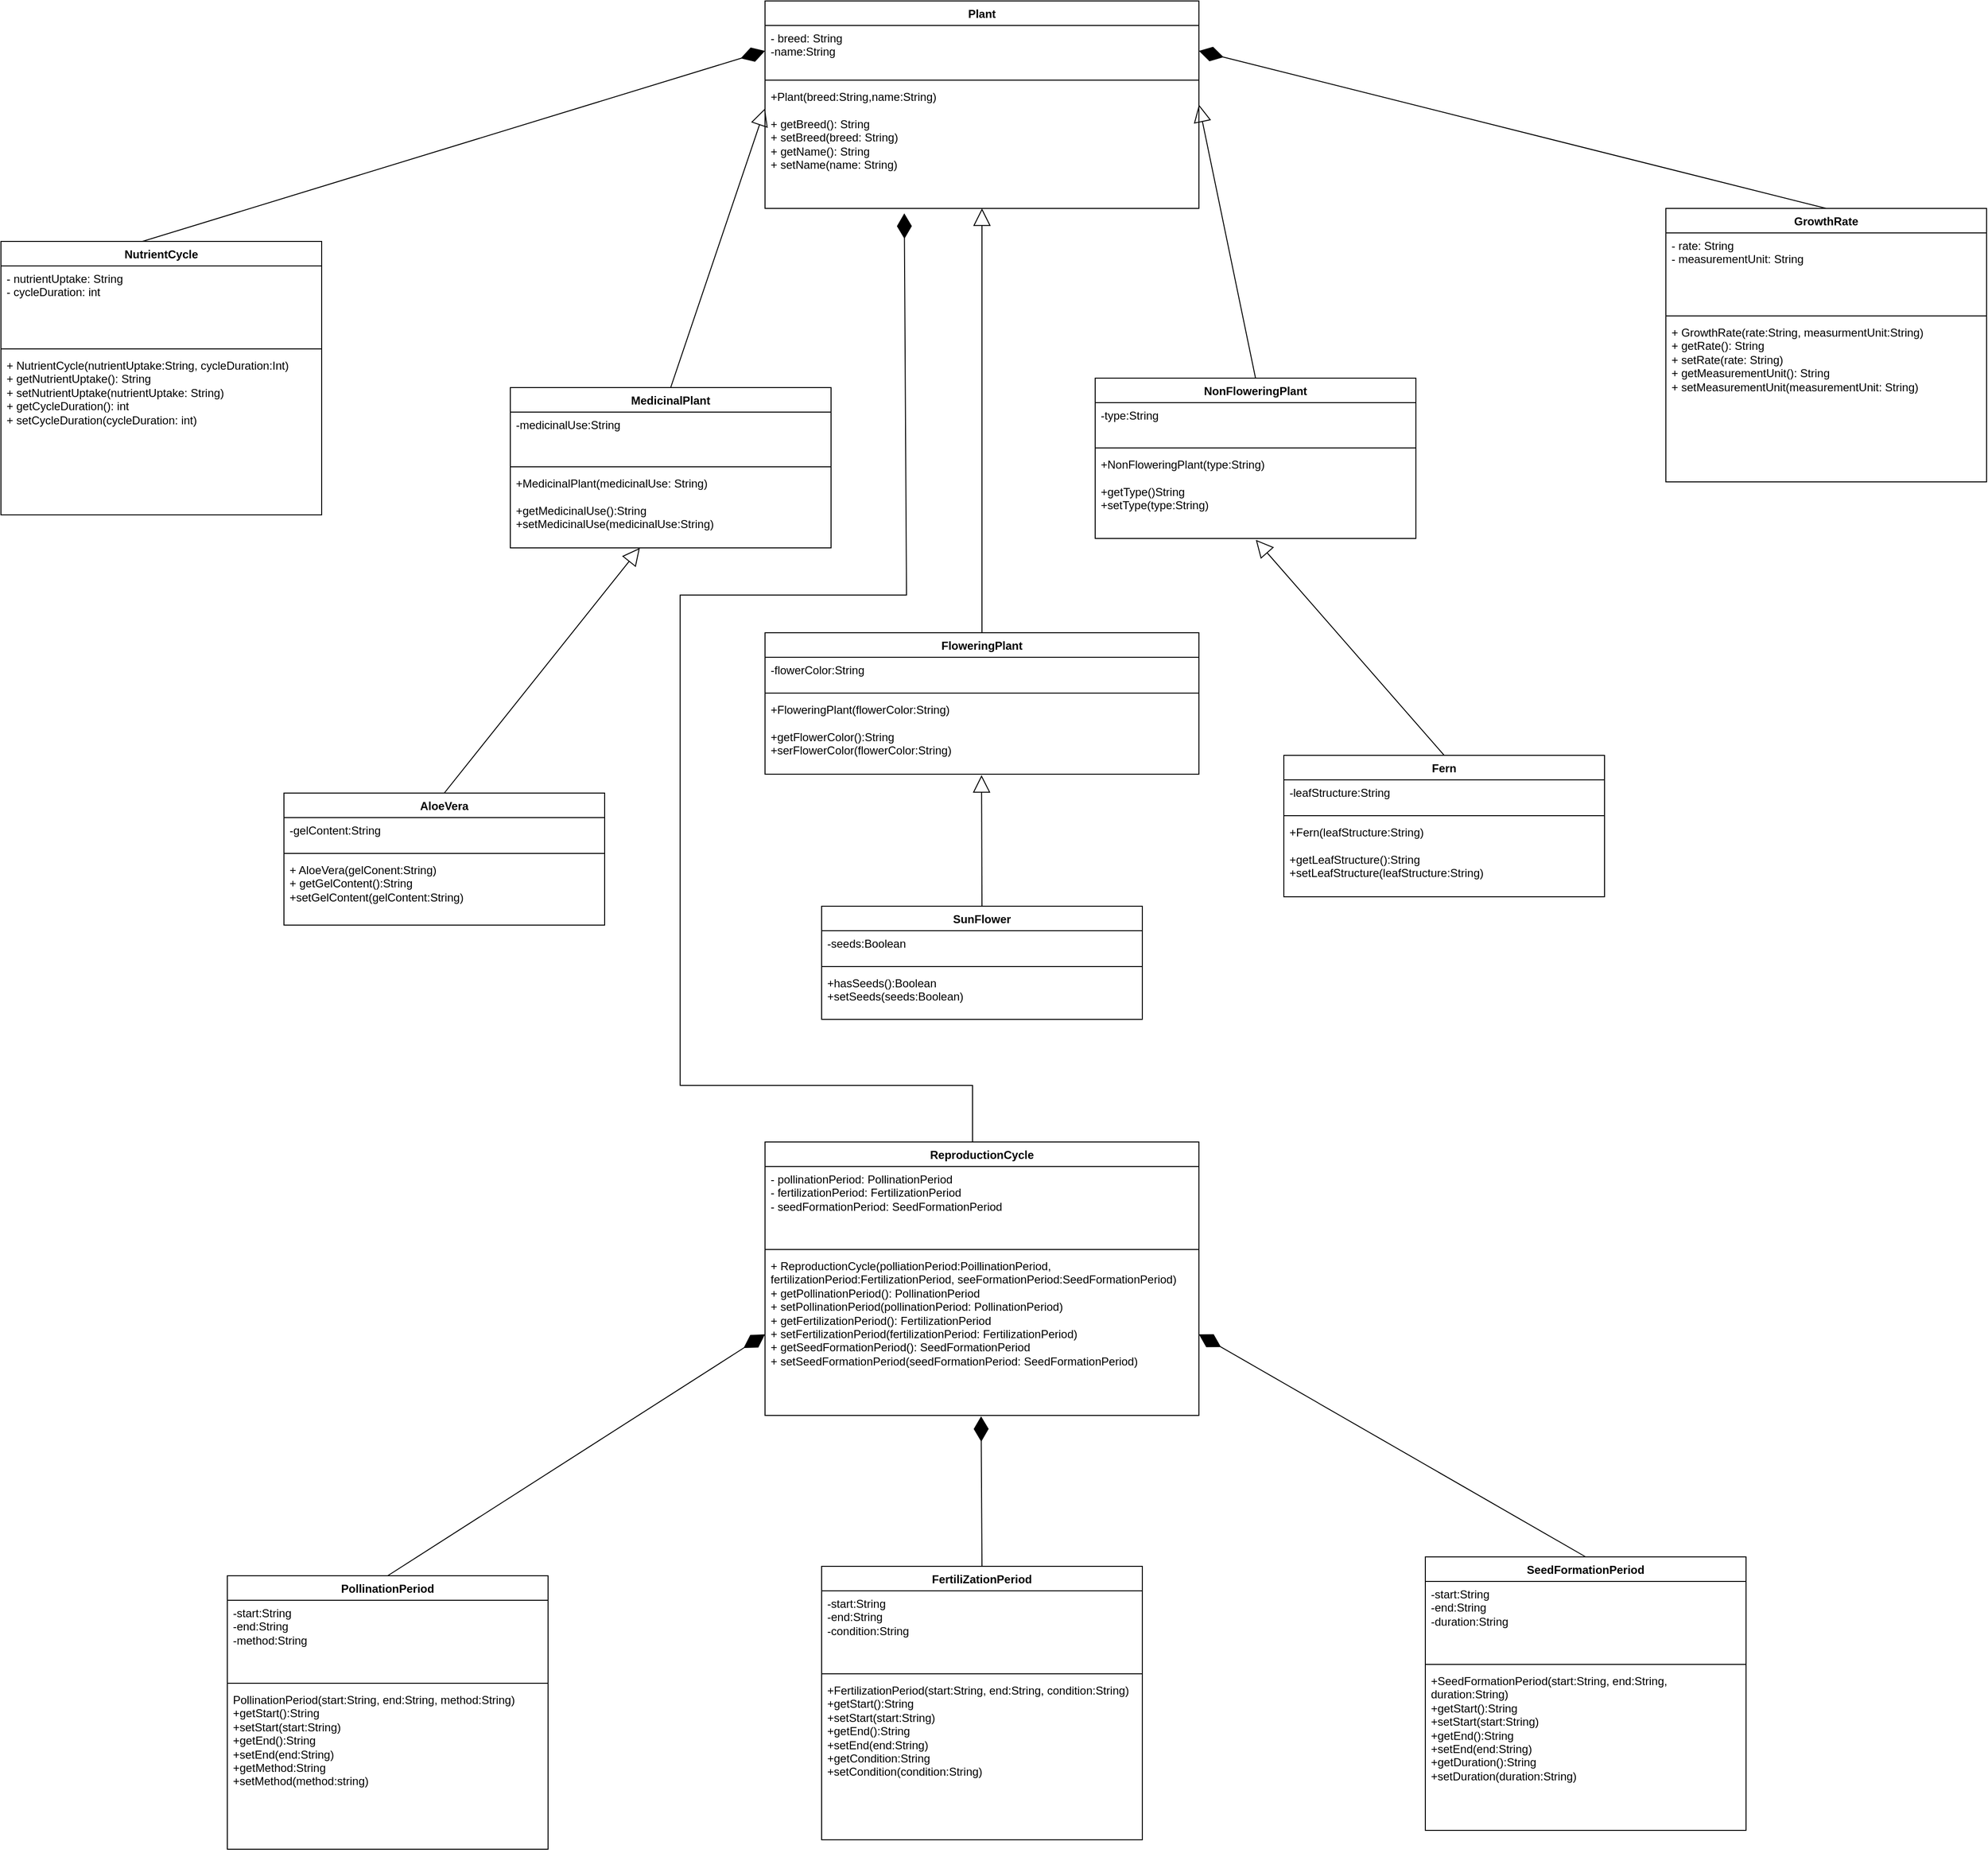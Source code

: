 <mxfile version="24.6.5" type="device">
  <diagram name="Page-1" id="rzq2VDmZ068hrHfYOO09">
    <mxGraphModel dx="4347" dy="1886" grid="1" gridSize="10" guides="1" tooltips="1" connect="1" arrows="1" fold="1" page="1" pageScale="1" pageWidth="850" pageHeight="1100" math="0" shadow="0">
      <root>
        <mxCell id="0" />
        <mxCell id="1" parent="0" />
        <mxCell id="DixmCUlkAbqEELEbU3cX-43" value="Plant" style="swimlane;fontStyle=1;align=center;verticalAlign=top;childLayout=stackLayout;horizontal=1;startSize=26;horizontalStack=0;resizeParent=1;resizeParentMax=0;resizeLast=0;collapsible=1;marginBottom=0;whiteSpace=wrap;html=1;" vertex="1" parent="1">
          <mxGeometry x="150" y="150" width="460" height="220" as="geometry" />
        </mxCell>
        <mxCell id="DixmCUlkAbqEELEbU3cX-44" value="- breed: String&lt;div&gt;-name:String&lt;/div&gt;&lt;div&gt;&lt;br&gt;&lt;/div&gt;&lt;div&gt;&lt;br&gt;&lt;/div&gt;" style="text;strokeColor=none;fillColor=none;align=left;verticalAlign=top;spacingLeft=4;spacingRight=4;overflow=hidden;rotatable=0;points=[[0,0.5],[1,0.5]];portConstraint=eastwest;whiteSpace=wrap;html=1;" vertex="1" parent="DixmCUlkAbqEELEbU3cX-43">
          <mxGeometry y="26" width="460" height="54" as="geometry" />
        </mxCell>
        <mxCell id="DixmCUlkAbqEELEbU3cX-45" value="" style="line;strokeWidth=1;fillColor=none;align=left;verticalAlign=middle;spacingTop=-1;spacingLeft=3;spacingRight=3;rotatable=0;labelPosition=right;points=[];portConstraint=eastwest;strokeColor=inherit;" vertex="1" parent="DixmCUlkAbqEELEbU3cX-43">
          <mxGeometry y="80" width="460" height="8" as="geometry" />
        </mxCell>
        <mxCell id="DixmCUlkAbqEELEbU3cX-46" value="&lt;div&gt;+Plant(breed:String,name:String)&lt;/div&gt;&lt;div&gt;&lt;br&gt;&lt;/div&gt;+ getBreed(): String&amp;nbsp;&lt;br&gt;+ setBreed(breed: String)&lt;br&gt;+ getName(): String&amp;nbsp;&lt;br&gt;+ setName(name: String)&amp;nbsp;" style="text;strokeColor=none;fillColor=none;align=left;verticalAlign=top;spacingLeft=4;spacingRight=4;overflow=hidden;rotatable=0;points=[[0,0.5],[1,0.5]];portConstraint=eastwest;whiteSpace=wrap;html=1;" vertex="1" parent="DixmCUlkAbqEELEbU3cX-43">
          <mxGeometry y="88" width="460" height="132" as="geometry" />
        </mxCell>
        <mxCell id="DixmCUlkAbqEELEbU3cX-47" value="MedicinalPlant" style="swimlane;fontStyle=1;align=center;verticalAlign=top;childLayout=stackLayout;horizontal=1;startSize=26;horizontalStack=0;resizeParent=1;resizeParentMax=0;resizeLast=0;collapsible=1;marginBottom=0;whiteSpace=wrap;html=1;" vertex="1" parent="1">
          <mxGeometry x="-120" y="560" width="340" height="170" as="geometry" />
        </mxCell>
        <mxCell id="DixmCUlkAbqEELEbU3cX-48" value="&lt;div&gt;-medicinalUse:String&lt;/div&gt;" style="text;strokeColor=none;fillColor=none;align=left;verticalAlign=top;spacingLeft=4;spacingRight=4;overflow=hidden;rotatable=0;points=[[0,0.5],[1,0.5]];portConstraint=eastwest;whiteSpace=wrap;html=1;" vertex="1" parent="DixmCUlkAbqEELEbU3cX-47">
          <mxGeometry y="26" width="340" height="54" as="geometry" />
        </mxCell>
        <mxCell id="DixmCUlkAbqEELEbU3cX-49" value="" style="line;strokeWidth=1;fillColor=none;align=left;verticalAlign=middle;spacingTop=-1;spacingLeft=3;spacingRight=3;rotatable=0;labelPosition=right;points=[];portConstraint=eastwest;strokeColor=inherit;" vertex="1" parent="DixmCUlkAbqEELEbU3cX-47">
          <mxGeometry y="80" width="340" height="8" as="geometry" />
        </mxCell>
        <mxCell id="DixmCUlkAbqEELEbU3cX-50" value="+MedicinalPlant(medicinalUse: String)&lt;div&gt;&lt;br&gt;&lt;/div&gt;&lt;div&gt;+getMedicinalUse():String&lt;/div&gt;&lt;div&gt;+setMedicinalUse(medicinalUse:String)&lt;/div&gt;" style="text;strokeColor=none;fillColor=none;align=left;verticalAlign=top;spacingLeft=4;spacingRight=4;overflow=hidden;rotatable=0;points=[[0,0.5],[1,0.5]];portConstraint=eastwest;whiteSpace=wrap;html=1;" vertex="1" parent="DixmCUlkAbqEELEbU3cX-47">
          <mxGeometry y="88" width="340" height="82" as="geometry" />
        </mxCell>
        <mxCell id="DixmCUlkAbqEELEbU3cX-51" value="FloweringPlant" style="swimlane;fontStyle=1;align=center;verticalAlign=top;childLayout=stackLayout;horizontal=1;startSize=26;horizontalStack=0;resizeParent=1;resizeParentMax=0;resizeLast=0;collapsible=1;marginBottom=0;whiteSpace=wrap;html=1;" vertex="1" parent="1">
          <mxGeometry x="150" y="820" width="460" height="150" as="geometry" />
        </mxCell>
        <mxCell id="DixmCUlkAbqEELEbU3cX-52" value="-flowerColor:String" style="text;strokeColor=none;fillColor=none;align=left;verticalAlign=top;spacingLeft=4;spacingRight=4;overflow=hidden;rotatable=0;points=[[0,0.5],[1,0.5]];portConstraint=eastwest;whiteSpace=wrap;html=1;" vertex="1" parent="DixmCUlkAbqEELEbU3cX-51">
          <mxGeometry y="26" width="460" height="34" as="geometry" />
        </mxCell>
        <mxCell id="DixmCUlkAbqEELEbU3cX-53" value="" style="line;strokeWidth=1;fillColor=none;align=left;verticalAlign=middle;spacingTop=-1;spacingLeft=3;spacingRight=3;rotatable=0;labelPosition=right;points=[];portConstraint=eastwest;strokeColor=inherit;" vertex="1" parent="DixmCUlkAbqEELEbU3cX-51">
          <mxGeometry y="60" width="460" height="8" as="geometry" />
        </mxCell>
        <mxCell id="DixmCUlkAbqEELEbU3cX-54" value="+FloweringPlant(flowerColor:String)&lt;div&gt;&lt;br&gt;&lt;/div&gt;&lt;div&gt;+getFlowerColor():String&lt;/div&gt;&lt;div&gt;+serFlowerColor(flowerColor:String)&lt;/div&gt;" style="text;strokeColor=none;fillColor=none;align=left;verticalAlign=top;spacingLeft=4;spacingRight=4;overflow=hidden;rotatable=0;points=[[0,0.5],[1,0.5]];portConstraint=eastwest;whiteSpace=wrap;html=1;" vertex="1" parent="DixmCUlkAbqEELEbU3cX-51">
          <mxGeometry y="68" width="460" height="82" as="geometry" />
        </mxCell>
        <mxCell id="DixmCUlkAbqEELEbU3cX-55" value="NonFloweringPlant" style="swimlane;fontStyle=1;align=center;verticalAlign=top;childLayout=stackLayout;horizontal=1;startSize=26;horizontalStack=0;resizeParent=1;resizeParentMax=0;resizeLast=0;collapsible=1;marginBottom=0;whiteSpace=wrap;html=1;" vertex="1" parent="1">
          <mxGeometry x="500" y="550" width="340" height="170" as="geometry" />
        </mxCell>
        <mxCell id="DixmCUlkAbqEELEbU3cX-56" value="&lt;div&gt;-type:String&lt;/div&gt;" style="text;strokeColor=none;fillColor=none;align=left;verticalAlign=top;spacingLeft=4;spacingRight=4;overflow=hidden;rotatable=0;points=[[0,0.5],[1,0.5]];portConstraint=eastwest;whiteSpace=wrap;html=1;" vertex="1" parent="DixmCUlkAbqEELEbU3cX-55">
          <mxGeometry y="26" width="340" height="44" as="geometry" />
        </mxCell>
        <mxCell id="DixmCUlkAbqEELEbU3cX-57" value="" style="line;strokeWidth=1;fillColor=none;align=left;verticalAlign=middle;spacingTop=-1;spacingLeft=3;spacingRight=3;rotatable=0;labelPosition=right;points=[];portConstraint=eastwest;strokeColor=inherit;" vertex="1" parent="DixmCUlkAbqEELEbU3cX-55">
          <mxGeometry y="70" width="340" height="8" as="geometry" />
        </mxCell>
        <mxCell id="DixmCUlkAbqEELEbU3cX-58" value="&lt;div&gt;+NonFloweringPlant(type:String)&lt;/div&gt;&lt;div&gt;&lt;br&gt;&lt;/div&gt;&lt;div&gt;+getType()String&lt;/div&gt;&lt;div&gt;+setType(type:String)&lt;/div&gt;" style="text;strokeColor=none;fillColor=none;align=left;verticalAlign=top;spacingLeft=4;spacingRight=4;overflow=hidden;rotatable=0;points=[[0,0.5],[1,0.5]];portConstraint=eastwest;whiteSpace=wrap;html=1;" vertex="1" parent="DixmCUlkAbqEELEbU3cX-55">
          <mxGeometry y="78" width="340" height="92" as="geometry" />
        </mxCell>
        <mxCell id="DixmCUlkAbqEELEbU3cX-59" value="AloeVera" style="swimlane;fontStyle=1;align=center;verticalAlign=top;childLayout=stackLayout;horizontal=1;startSize=26;horizontalStack=0;resizeParent=1;resizeParentMax=0;resizeLast=0;collapsible=1;marginBottom=0;whiteSpace=wrap;html=1;" vertex="1" parent="1">
          <mxGeometry x="-360" y="990" width="340" height="140" as="geometry" />
        </mxCell>
        <mxCell id="DixmCUlkAbqEELEbU3cX-60" value="&lt;div&gt;-gelContent:String&lt;/div&gt;&lt;div&gt;&lt;br&gt;&lt;/div&gt;" style="text;strokeColor=none;fillColor=none;align=left;verticalAlign=top;spacingLeft=4;spacingRight=4;overflow=hidden;rotatable=0;points=[[0,0.5],[1,0.5]];portConstraint=eastwest;whiteSpace=wrap;html=1;" vertex="1" parent="DixmCUlkAbqEELEbU3cX-59">
          <mxGeometry y="26" width="340" height="34" as="geometry" />
        </mxCell>
        <mxCell id="DixmCUlkAbqEELEbU3cX-61" value="" style="line;strokeWidth=1;fillColor=none;align=left;verticalAlign=middle;spacingTop=-1;spacingLeft=3;spacingRight=3;rotatable=0;labelPosition=right;points=[];portConstraint=eastwest;strokeColor=inherit;" vertex="1" parent="DixmCUlkAbqEELEbU3cX-59">
          <mxGeometry y="60" width="340" height="8" as="geometry" />
        </mxCell>
        <mxCell id="DixmCUlkAbqEELEbU3cX-62" value="+ AloeVera(gelConent:String)&lt;div&gt;+ getGelContent():String&lt;/div&gt;&lt;div&gt;+setGelContent(gelContent:String)&lt;/div&gt;" style="text;strokeColor=none;fillColor=none;align=left;verticalAlign=top;spacingLeft=4;spacingRight=4;overflow=hidden;rotatable=0;points=[[0,0.5],[1,0.5]];portConstraint=eastwest;whiteSpace=wrap;html=1;" vertex="1" parent="DixmCUlkAbqEELEbU3cX-59">
          <mxGeometry y="68" width="340" height="72" as="geometry" />
        </mxCell>
        <mxCell id="DixmCUlkAbqEELEbU3cX-63" value="&lt;div&gt;SunFlower&lt;/div&gt;" style="swimlane;fontStyle=1;align=center;verticalAlign=top;childLayout=stackLayout;horizontal=1;startSize=26;horizontalStack=0;resizeParent=1;resizeParentMax=0;resizeLast=0;collapsible=1;marginBottom=0;whiteSpace=wrap;html=1;" vertex="1" parent="1">
          <mxGeometry x="210" y="1110" width="340" height="120" as="geometry" />
        </mxCell>
        <mxCell id="DixmCUlkAbqEELEbU3cX-64" value="&lt;div&gt;&lt;div&gt;-seeds:Boolean&lt;/div&gt;&lt;/div&gt;" style="text;strokeColor=none;fillColor=none;align=left;verticalAlign=top;spacingLeft=4;spacingRight=4;overflow=hidden;rotatable=0;points=[[0,0.5],[1,0.5]];portConstraint=eastwest;whiteSpace=wrap;html=1;" vertex="1" parent="DixmCUlkAbqEELEbU3cX-63">
          <mxGeometry y="26" width="340" height="34" as="geometry" />
        </mxCell>
        <mxCell id="DixmCUlkAbqEELEbU3cX-65" value="" style="line;strokeWidth=1;fillColor=none;align=left;verticalAlign=middle;spacingTop=-1;spacingLeft=3;spacingRight=3;rotatable=0;labelPosition=right;points=[];portConstraint=eastwest;strokeColor=inherit;" vertex="1" parent="DixmCUlkAbqEELEbU3cX-63">
          <mxGeometry y="60" width="340" height="8" as="geometry" />
        </mxCell>
        <mxCell id="DixmCUlkAbqEELEbU3cX-66" value="+hasSeeds():Boolean&lt;div&gt;+setSeeds(seeds:Boolean)&lt;/div&gt;" style="text;strokeColor=none;fillColor=none;align=left;verticalAlign=top;spacingLeft=4;spacingRight=4;overflow=hidden;rotatable=0;points=[[0,0.5],[1,0.5]];portConstraint=eastwest;whiteSpace=wrap;html=1;" vertex="1" parent="DixmCUlkAbqEELEbU3cX-63">
          <mxGeometry y="68" width="340" height="52" as="geometry" />
        </mxCell>
        <mxCell id="DixmCUlkAbqEELEbU3cX-67" value="Fern" style="swimlane;fontStyle=1;align=center;verticalAlign=top;childLayout=stackLayout;horizontal=1;startSize=26;horizontalStack=0;resizeParent=1;resizeParentMax=0;resizeLast=0;collapsible=1;marginBottom=0;whiteSpace=wrap;html=1;" vertex="1" parent="1">
          <mxGeometry x="700" y="950" width="340" height="150" as="geometry" />
        </mxCell>
        <mxCell id="DixmCUlkAbqEELEbU3cX-68" value="&lt;div&gt;&lt;div&gt;-leafStructure:String&lt;/div&gt;&lt;/div&gt;" style="text;strokeColor=none;fillColor=none;align=left;verticalAlign=top;spacingLeft=4;spacingRight=4;overflow=hidden;rotatable=0;points=[[0,0.5],[1,0.5]];portConstraint=eastwest;whiteSpace=wrap;html=1;" vertex="1" parent="DixmCUlkAbqEELEbU3cX-67">
          <mxGeometry y="26" width="340" height="34" as="geometry" />
        </mxCell>
        <mxCell id="DixmCUlkAbqEELEbU3cX-69" value="" style="line;strokeWidth=1;fillColor=none;align=left;verticalAlign=middle;spacingTop=-1;spacingLeft=3;spacingRight=3;rotatable=0;labelPosition=right;points=[];portConstraint=eastwest;strokeColor=inherit;" vertex="1" parent="DixmCUlkAbqEELEbU3cX-67">
          <mxGeometry y="60" width="340" height="8" as="geometry" />
        </mxCell>
        <mxCell id="DixmCUlkAbqEELEbU3cX-70" value="+Fern(leafStructure:String)&lt;div&gt;&lt;br&gt;&lt;/div&gt;&lt;div&gt;+getLeafStructure():String&lt;/div&gt;&lt;div&gt;+setLeafStructure(leafStructure:String)&lt;/div&gt;" style="text;strokeColor=none;fillColor=none;align=left;verticalAlign=top;spacingLeft=4;spacingRight=4;overflow=hidden;rotatable=0;points=[[0,0.5],[1,0.5]];portConstraint=eastwest;whiteSpace=wrap;html=1;" vertex="1" parent="DixmCUlkAbqEELEbU3cX-67">
          <mxGeometry y="68" width="340" height="82" as="geometry" />
        </mxCell>
        <mxCell id="DixmCUlkAbqEELEbU3cX-71" value="" style="endArrow=block;endSize=16;endFill=0;html=1;rounded=0;exitX=0.5;exitY=0;exitDx=0;exitDy=0;" edge="1" parent="1" source="DixmCUlkAbqEELEbU3cX-59" target="DixmCUlkAbqEELEbU3cX-50">
          <mxGeometry width="160" relative="1" as="geometry">
            <mxPoint x="-170" y="960" as="sourcePoint" />
            <mxPoint x="-10" y="960" as="targetPoint" />
          </mxGeometry>
        </mxCell>
        <mxCell id="DixmCUlkAbqEELEbU3cX-72" value="" style="endArrow=block;endSize=16;endFill=0;html=1;rounded=0;exitX=0.5;exitY=0;exitDx=0;exitDy=0;entryX=0.499;entryY=1.012;entryDx=0;entryDy=0;entryPerimeter=0;" edge="1" parent="1" source="DixmCUlkAbqEELEbU3cX-63" target="DixmCUlkAbqEELEbU3cX-54">
          <mxGeometry width="160" relative="1" as="geometry">
            <mxPoint x="450" y="890" as="sourcePoint" />
            <mxPoint x="610" y="890" as="targetPoint" />
          </mxGeometry>
        </mxCell>
        <mxCell id="DixmCUlkAbqEELEbU3cX-73" value="" style="endArrow=block;endSize=16;endFill=0;html=1;rounded=0;entryX=0.501;entryY=1.016;entryDx=0;entryDy=0;exitX=0.5;exitY=0;exitDx=0;exitDy=0;entryPerimeter=0;" edge="1" parent="1" source="DixmCUlkAbqEELEbU3cX-67" target="DixmCUlkAbqEELEbU3cX-58">
          <mxGeometry width="160" relative="1" as="geometry">
            <mxPoint x="860" y="940" as="sourcePoint" />
            <mxPoint x="1020" y="940" as="targetPoint" />
          </mxGeometry>
        </mxCell>
        <mxCell id="DixmCUlkAbqEELEbU3cX-74" value="" style="endArrow=block;endSize=16;endFill=0;html=1;rounded=0;exitX=0.5;exitY=0;exitDx=0;exitDy=0;entryX=0;entryY=0.5;entryDx=0;entryDy=0;" edge="1" parent="1" source="DixmCUlkAbqEELEbU3cX-47">
          <mxGeometry width="160" relative="1" as="geometry">
            <mxPoint x="-250" y="540" as="sourcePoint" />
            <mxPoint x="150" y="264" as="targetPoint" />
          </mxGeometry>
        </mxCell>
        <mxCell id="DixmCUlkAbqEELEbU3cX-75" value="" style="endArrow=block;endSize=16;endFill=0;html=1;rounded=0;entryX=1;entryY=0.5;entryDx=0;entryDy=0;exitX=0.5;exitY=0;exitDx=0;exitDy=0;" edge="1" parent="1" source="DixmCUlkAbqEELEbU3cX-55">
          <mxGeometry width="160" relative="1" as="geometry">
            <mxPoint x="1020" y="516" as="sourcePoint" />
            <mxPoint x="610" y="260" as="targetPoint" />
          </mxGeometry>
        </mxCell>
        <mxCell id="DixmCUlkAbqEELEbU3cX-76" value="" style="endArrow=block;endSize=16;endFill=0;html=1;rounded=0;exitX=0.5;exitY=0;exitDx=0;exitDy=0;" edge="1" parent="1" source="DixmCUlkAbqEELEbU3cX-51">
          <mxGeometry width="160" relative="1" as="geometry">
            <mxPoint x="379" y="500" as="sourcePoint" />
            <mxPoint x="380" y="370" as="targetPoint" />
          </mxGeometry>
        </mxCell>
        <mxCell id="DixmCUlkAbqEELEbU3cX-77" value="NutrientCycle" style="swimlane;fontStyle=1;align=center;verticalAlign=top;childLayout=stackLayout;horizontal=1;startSize=26;horizontalStack=0;resizeParent=1;resizeParentMax=0;resizeLast=0;collapsible=1;marginBottom=0;whiteSpace=wrap;html=1;" vertex="1" parent="1">
          <mxGeometry x="-660" y="405" width="340" height="290" as="geometry" />
        </mxCell>
        <mxCell id="DixmCUlkAbqEELEbU3cX-78" value="" style="endArrow=diamondThin;endFill=1;endSize=24;html=1;rounded=0;entryX=0;entryY=0.5;entryDx=0;entryDy=0;" edge="1" parent="DixmCUlkAbqEELEbU3cX-77" target="DixmCUlkAbqEELEbU3cX-44">
          <mxGeometry width="160" relative="1" as="geometry">
            <mxPoint x="150" as="sourcePoint" />
            <mxPoint x="300" y="-210" as="targetPoint" />
          </mxGeometry>
        </mxCell>
        <mxCell id="DixmCUlkAbqEELEbU3cX-79" value="&lt;div&gt;- nutrientUptake: String&amp;nbsp;&lt;br&gt;- cycleDuration: int&lt;br&gt;&lt;/div&gt;" style="text;strokeColor=none;fillColor=none;align=left;verticalAlign=top;spacingLeft=4;spacingRight=4;overflow=hidden;rotatable=0;points=[[0,0.5],[1,0.5]];portConstraint=eastwest;whiteSpace=wrap;html=1;" vertex="1" parent="DixmCUlkAbqEELEbU3cX-77">
          <mxGeometry y="26" width="340" height="84" as="geometry" />
        </mxCell>
        <mxCell id="DixmCUlkAbqEELEbU3cX-80" value="" style="line;strokeWidth=1;fillColor=none;align=left;verticalAlign=middle;spacingTop=-1;spacingLeft=3;spacingRight=3;rotatable=0;labelPosition=right;points=[];portConstraint=eastwest;strokeColor=inherit;" vertex="1" parent="DixmCUlkAbqEELEbU3cX-77">
          <mxGeometry y="110" width="340" height="8" as="geometry" />
        </mxCell>
        <mxCell id="DixmCUlkAbqEELEbU3cX-81" value="&lt;div&gt;+ NutrientCycle(nutrientUptake:String, cycleDuration:Int)&lt;/div&gt;+ getNutrientUptake(): String&amp;nbsp;&lt;div&gt;+ setNutrientUptake(nutrientUptake: String)&amp;nbsp;&lt;/div&gt;&lt;div&gt;+ getCycleDuration(): int&amp;nbsp;&lt;/div&gt;&lt;div&gt;+ setCycleDuration(cycleDuration: int)&lt;/div&gt;" style="text;strokeColor=none;fillColor=none;align=left;verticalAlign=top;spacingLeft=4;spacingRight=4;overflow=hidden;rotatable=0;points=[[0,0.5],[1,0.5]];portConstraint=eastwest;whiteSpace=wrap;html=1;" vertex="1" parent="DixmCUlkAbqEELEbU3cX-77">
          <mxGeometry y="118" width="340" height="172" as="geometry" />
        </mxCell>
        <mxCell id="DixmCUlkAbqEELEbU3cX-83" value="ReproductionCycle" style="swimlane;fontStyle=1;align=center;verticalAlign=top;childLayout=stackLayout;horizontal=1;startSize=26;horizontalStack=0;resizeParent=1;resizeParentMax=0;resizeLast=0;collapsible=1;marginBottom=0;whiteSpace=wrap;html=1;" vertex="1" parent="1">
          <mxGeometry x="150" y="1360" width="460" height="290" as="geometry" />
        </mxCell>
        <mxCell id="DixmCUlkAbqEELEbU3cX-84" value="&lt;div&gt;&lt;span style=&quot;background-color: initial;&quot;&gt;- pollinationPeriod: PollinationPeriod&amp;nbsp;&lt;/span&gt;&lt;br&gt;&lt;/div&gt;&lt;div&gt;- fertilizationPeriod: FertilizationPeriod&lt;/div&gt;&lt;div&gt;- seedFormationPeriod: SeedFormationPeriod&amp;nbsp;&lt;br&gt;&lt;/div&gt;" style="text;strokeColor=none;fillColor=none;align=left;verticalAlign=top;spacingLeft=4;spacingRight=4;overflow=hidden;rotatable=0;points=[[0,0.5],[1,0.5]];portConstraint=eastwest;whiteSpace=wrap;html=1;" vertex="1" parent="DixmCUlkAbqEELEbU3cX-83">
          <mxGeometry y="26" width="460" height="84" as="geometry" />
        </mxCell>
        <mxCell id="DixmCUlkAbqEELEbU3cX-85" value="" style="line;strokeWidth=1;fillColor=none;align=left;verticalAlign=middle;spacingTop=-1;spacingLeft=3;spacingRight=3;rotatable=0;labelPosition=right;points=[];portConstraint=eastwest;strokeColor=inherit;" vertex="1" parent="DixmCUlkAbqEELEbU3cX-83">
          <mxGeometry y="110" width="460" height="8" as="geometry" />
        </mxCell>
        <mxCell id="DixmCUlkAbqEELEbU3cX-86" value="&lt;div&gt;+ ReproductionCycle(polliationPeriod:PoillinationPeriod, fertilizationPeriod:FertilizationPeriod, seeFormationPeriod:SeedFormationPeriod)&lt;/div&gt;+ getPollinationPeriod(): PollinationPeriod&amp;nbsp;&lt;div&gt;+ setPollinationPeriod(pollinationPeriod: PollinationPeriod)&lt;/div&gt;&lt;div&gt;+ getFertilizationPeriod(): FertilizationPeriod&amp;nbsp;&lt;/div&gt;&lt;div&gt;+ setFertilizationPeriod(fertilizationPeriod: FertilizationPeriod)&lt;/div&gt;&lt;div&gt;+ getSeedFormationPeriod(): SeedFormationPeriod&amp;nbsp;&amp;nbsp;&lt;/div&gt;&lt;div&gt;+ setSeedFormationPeriod(seedFormationPeriod: SeedFormationPeriod)&lt;/div&gt;" style="text;strokeColor=none;fillColor=none;align=left;verticalAlign=top;spacingLeft=4;spacingRight=4;overflow=hidden;rotatable=0;points=[[0,0.5],[1,0.5]];portConstraint=eastwest;whiteSpace=wrap;html=1;" vertex="1" parent="DixmCUlkAbqEELEbU3cX-83">
          <mxGeometry y="118" width="460" height="172" as="geometry" />
        </mxCell>
        <mxCell id="DixmCUlkAbqEELEbU3cX-87" value="" style="endArrow=diamondThin;endFill=1;endSize=24;html=1;rounded=0;entryX=0.321;entryY=1.04;entryDx=0;entryDy=0;entryPerimeter=0;" edge="1" parent="1" target="DixmCUlkAbqEELEbU3cX-46">
          <mxGeometry width="160" relative="1" as="geometry">
            <mxPoint x="370" y="1360" as="sourcePoint" />
            <mxPoint x="60" y="780" as="targetPoint" />
            <Array as="points">
              <mxPoint x="370" y="1300" />
              <mxPoint x="60" y="1300" />
              <mxPoint x="60" y="1180" />
              <mxPoint x="60" y="1100" />
              <mxPoint x="60" y="780" />
              <mxPoint x="300" y="780" />
            </Array>
          </mxGeometry>
        </mxCell>
        <mxCell id="DixmCUlkAbqEELEbU3cX-88" value="GrowthRate" style="swimlane;fontStyle=1;align=center;verticalAlign=top;childLayout=stackLayout;horizontal=1;startSize=26;horizontalStack=0;resizeParent=1;resizeParentMax=0;resizeLast=0;collapsible=1;marginBottom=0;whiteSpace=wrap;html=1;" vertex="1" parent="1">
          <mxGeometry x="1105" y="370" width="340" height="290" as="geometry" />
        </mxCell>
        <mxCell id="DixmCUlkAbqEELEbU3cX-89" value="&lt;div&gt;- rate: String&amp;nbsp;&lt;/div&gt;&lt;div&gt;- measurementUnit: String&amp;nbsp;&lt;br&gt;&lt;/div&gt;" style="text;strokeColor=none;fillColor=none;align=left;verticalAlign=top;spacingLeft=4;spacingRight=4;overflow=hidden;rotatable=0;points=[[0,0.5],[1,0.5]];portConstraint=eastwest;whiteSpace=wrap;html=1;" vertex="1" parent="DixmCUlkAbqEELEbU3cX-88">
          <mxGeometry y="26" width="340" height="84" as="geometry" />
        </mxCell>
        <mxCell id="DixmCUlkAbqEELEbU3cX-90" value="" style="line;strokeWidth=1;fillColor=none;align=left;verticalAlign=middle;spacingTop=-1;spacingLeft=3;spacingRight=3;rotatable=0;labelPosition=right;points=[];portConstraint=eastwest;strokeColor=inherit;" vertex="1" parent="DixmCUlkAbqEELEbU3cX-88">
          <mxGeometry y="110" width="340" height="8" as="geometry" />
        </mxCell>
        <mxCell id="DixmCUlkAbqEELEbU3cX-91" value="&lt;div&gt;+ GrowthRate(rate:String, measurmentUnit:String)&lt;/div&gt;+ getRate(): String&amp;nbsp;&lt;div&gt;+ setRate(rate: String)&lt;/div&gt;&lt;div&gt;+ getMeasurementUnit(): String&lt;/div&gt;&lt;div&gt;+ setMeasurementUnit(measurementUnit: String)&lt;/div&gt;" style="text;strokeColor=none;fillColor=none;align=left;verticalAlign=top;spacingLeft=4;spacingRight=4;overflow=hidden;rotatable=0;points=[[0,0.5],[1,0.5]];portConstraint=eastwest;whiteSpace=wrap;html=1;" vertex="1" parent="DixmCUlkAbqEELEbU3cX-88">
          <mxGeometry y="118" width="340" height="172" as="geometry" />
        </mxCell>
        <mxCell id="DixmCUlkAbqEELEbU3cX-92" value="" style="endArrow=diamondThin;endFill=1;endSize=24;html=1;rounded=0;entryX=1;entryY=0.5;entryDx=0;entryDy=0;exitX=0.5;exitY=0;exitDx=0;exitDy=0;" edge="1" parent="1" source="DixmCUlkAbqEELEbU3cX-88" target="DixmCUlkAbqEELEbU3cX-44">
          <mxGeometry width="160" relative="1" as="geometry">
            <mxPoint x="1360" y="380" as="sourcePoint" />
            <mxPoint x="2020" y="178" as="targetPoint" />
          </mxGeometry>
        </mxCell>
        <mxCell id="DixmCUlkAbqEELEbU3cX-93" value="PollinationPeriod" style="swimlane;fontStyle=1;align=center;verticalAlign=top;childLayout=stackLayout;horizontal=1;startSize=26;horizontalStack=0;resizeParent=1;resizeParentMax=0;resizeLast=0;collapsible=1;marginBottom=0;whiteSpace=wrap;html=1;" vertex="1" parent="1">
          <mxGeometry x="-420" y="1820" width="340" height="290" as="geometry" />
        </mxCell>
        <mxCell id="DixmCUlkAbqEELEbU3cX-94" value="&lt;div&gt;-start:String&lt;/div&gt;&lt;div&gt;-end:String&lt;/div&gt;&lt;div&gt;-method:String&lt;/div&gt;" style="text;strokeColor=none;fillColor=none;align=left;verticalAlign=top;spacingLeft=4;spacingRight=4;overflow=hidden;rotatable=0;points=[[0,0.5],[1,0.5]];portConstraint=eastwest;whiteSpace=wrap;html=1;" vertex="1" parent="DixmCUlkAbqEELEbU3cX-93">
          <mxGeometry y="26" width="340" height="84" as="geometry" />
        </mxCell>
        <mxCell id="DixmCUlkAbqEELEbU3cX-95" value="" style="line;strokeWidth=1;fillColor=none;align=left;verticalAlign=middle;spacingTop=-1;spacingLeft=3;spacingRight=3;rotatable=0;labelPosition=right;points=[];portConstraint=eastwest;strokeColor=inherit;" vertex="1" parent="DixmCUlkAbqEELEbU3cX-93">
          <mxGeometry y="110" width="340" height="8" as="geometry" />
        </mxCell>
        <mxCell id="DixmCUlkAbqEELEbU3cX-96" value="&lt;div&gt;PollinationPeriod(start:String, end:String, method:String)&lt;/div&gt;+getStart():String&lt;div&gt;+setStart(start:String)&lt;/div&gt;&lt;div&gt;+getEnd():String&lt;/div&gt;&lt;div&gt;+setEnd(end:String)&lt;/div&gt;&lt;div&gt;+getMethod:String&lt;/div&gt;&lt;div&gt;+setMethod(method:string)&lt;/div&gt;" style="text;strokeColor=none;fillColor=none;align=left;verticalAlign=top;spacingLeft=4;spacingRight=4;overflow=hidden;rotatable=0;points=[[0,0.5],[1,0.5]];portConstraint=eastwest;whiteSpace=wrap;html=1;" vertex="1" parent="DixmCUlkAbqEELEbU3cX-93">
          <mxGeometry y="118" width="340" height="172" as="geometry" />
        </mxCell>
        <mxCell id="DixmCUlkAbqEELEbU3cX-97" value="FertiliZationPeriod&lt;div&gt;&lt;br&gt;&lt;/div&gt;" style="swimlane;fontStyle=1;align=center;verticalAlign=top;childLayout=stackLayout;horizontal=1;startSize=26;horizontalStack=0;resizeParent=1;resizeParentMax=0;resizeLast=0;collapsible=1;marginBottom=0;whiteSpace=wrap;html=1;" vertex="1" parent="1">
          <mxGeometry x="210" y="1810" width="340" height="290" as="geometry" />
        </mxCell>
        <mxCell id="DixmCUlkAbqEELEbU3cX-98" value="&lt;div&gt;&lt;div&gt;-start:String&lt;/div&gt;&lt;div&gt;-end:String&lt;/div&gt;&lt;div&gt;-condition:String&lt;/div&gt;&lt;/div&gt;" style="text;strokeColor=none;fillColor=none;align=left;verticalAlign=top;spacingLeft=4;spacingRight=4;overflow=hidden;rotatable=0;points=[[0,0.5],[1,0.5]];portConstraint=eastwest;whiteSpace=wrap;html=1;" vertex="1" parent="DixmCUlkAbqEELEbU3cX-97">
          <mxGeometry y="26" width="340" height="84" as="geometry" />
        </mxCell>
        <mxCell id="DixmCUlkAbqEELEbU3cX-99" value="" style="line;strokeWidth=1;fillColor=none;align=left;verticalAlign=middle;spacingTop=-1;spacingLeft=3;spacingRight=3;rotatable=0;labelPosition=right;points=[];portConstraint=eastwest;strokeColor=inherit;" vertex="1" parent="DixmCUlkAbqEELEbU3cX-97">
          <mxGeometry y="110" width="340" height="8" as="geometry" />
        </mxCell>
        <mxCell id="DixmCUlkAbqEELEbU3cX-100" value="&lt;div&gt;+FertilizationPeriod(start:String, end:String, condition:String)&lt;/div&gt;+getStart():String&lt;div&gt;+setStart(start:String)&lt;/div&gt;&lt;div&gt;+getEnd():String&lt;/div&gt;&lt;div&gt;+setEnd(end:String)&lt;/div&gt;&lt;div&gt;+getCondition:String&lt;/div&gt;&lt;div&gt;+setCondition(condition:String)&lt;/div&gt;" style="text;strokeColor=none;fillColor=none;align=left;verticalAlign=top;spacingLeft=4;spacingRight=4;overflow=hidden;rotatable=0;points=[[0,0.5],[1,0.5]];portConstraint=eastwest;whiteSpace=wrap;html=1;" vertex="1" parent="DixmCUlkAbqEELEbU3cX-97">
          <mxGeometry y="118" width="340" height="172" as="geometry" />
        </mxCell>
        <mxCell id="DixmCUlkAbqEELEbU3cX-101" value="SeedFormationPeriod" style="swimlane;fontStyle=1;align=center;verticalAlign=top;childLayout=stackLayout;horizontal=1;startSize=26;horizontalStack=0;resizeParent=1;resizeParentMax=0;resizeLast=0;collapsible=1;marginBottom=0;whiteSpace=wrap;html=1;" vertex="1" parent="1">
          <mxGeometry x="850" y="1800" width="340" height="290" as="geometry" />
        </mxCell>
        <mxCell id="DixmCUlkAbqEELEbU3cX-102" value="&lt;div&gt;&lt;div&gt;-start:String&lt;/div&gt;&lt;div&gt;-end:String&lt;/div&gt;&lt;div&gt;-duration:String&lt;/div&gt;&lt;/div&gt;" style="text;strokeColor=none;fillColor=none;align=left;verticalAlign=top;spacingLeft=4;spacingRight=4;overflow=hidden;rotatable=0;points=[[0,0.5],[1,0.5]];portConstraint=eastwest;whiteSpace=wrap;html=1;" vertex="1" parent="DixmCUlkAbqEELEbU3cX-101">
          <mxGeometry y="26" width="340" height="84" as="geometry" />
        </mxCell>
        <mxCell id="DixmCUlkAbqEELEbU3cX-103" value="" style="line;strokeWidth=1;fillColor=none;align=left;verticalAlign=middle;spacingTop=-1;spacingLeft=3;spacingRight=3;rotatable=0;labelPosition=right;points=[];portConstraint=eastwest;strokeColor=inherit;" vertex="1" parent="DixmCUlkAbqEELEbU3cX-101">
          <mxGeometry y="110" width="340" height="8" as="geometry" />
        </mxCell>
        <mxCell id="DixmCUlkAbqEELEbU3cX-104" value="&lt;div&gt;+SeedFormationPeriod(start:String, end:String, duration:String)&lt;/div&gt;+getStart():String&lt;div&gt;+setStart(start:String)&lt;/div&gt;&lt;div&gt;+getEnd():String&lt;/div&gt;&lt;div&gt;+setEnd(end:String)&lt;/div&gt;&lt;div&gt;+getDuration():String&lt;/div&gt;&lt;div&gt;+setDuration(duration:String)&lt;/div&gt;" style="text;strokeColor=none;fillColor=none;align=left;verticalAlign=top;spacingLeft=4;spacingRight=4;overflow=hidden;rotatable=0;points=[[0,0.5],[1,0.5]];portConstraint=eastwest;whiteSpace=wrap;html=1;" vertex="1" parent="DixmCUlkAbqEELEbU3cX-101">
          <mxGeometry y="118" width="340" height="172" as="geometry" />
        </mxCell>
        <mxCell id="DixmCUlkAbqEELEbU3cX-105" value="" style="endArrow=diamondThin;endFill=1;endSize=24;html=1;rounded=0;entryX=0;entryY=0.5;entryDx=0;entryDy=0;exitX=0.5;exitY=0;exitDx=0;exitDy=0;" edge="1" parent="1" source="DixmCUlkAbqEELEbU3cX-93" target="DixmCUlkAbqEELEbU3cX-86">
          <mxGeometry width="160" relative="1" as="geometry">
            <mxPoint x="-260" y="1820" as="sourcePoint" />
            <mxPoint x="380" y="1618" as="targetPoint" />
          </mxGeometry>
        </mxCell>
        <mxCell id="DixmCUlkAbqEELEbU3cX-106" value="" style="endArrow=diamondThin;endFill=1;endSize=24;html=1;rounded=0;entryX=0.498;entryY=1.005;entryDx=0;entryDy=0;exitX=0.5;exitY=0;exitDx=0;exitDy=0;entryPerimeter=0;" edge="1" parent="1" source="DixmCUlkAbqEELEbU3cX-97" target="DixmCUlkAbqEELEbU3cX-86">
          <mxGeometry width="160" relative="1" as="geometry">
            <mxPoint x="370" y="1810" as="sourcePoint" />
            <mxPoint x="770" y="1554" as="targetPoint" />
          </mxGeometry>
        </mxCell>
        <mxCell id="DixmCUlkAbqEELEbU3cX-107" value="" style="endArrow=diamondThin;endFill=1;endSize=24;html=1;rounded=0;entryX=1;entryY=0.5;entryDx=0;entryDy=0;exitX=0.5;exitY=0;exitDx=0;exitDy=0;" edge="1" parent="1" source="DixmCUlkAbqEELEbU3cX-101" target="DixmCUlkAbqEELEbU3cX-86">
          <mxGeometry width="160" relative="1" as="geometry">
            <mxPoint x="950" y="1736" as="sourcePoint" />
            <mxPoint x="1350" y="1480" as="targetPoint" />
          </mxGeometry>
        </mxCell>
      </root>
    </mxGraphModel>
  </diagram>
</mxfile>
